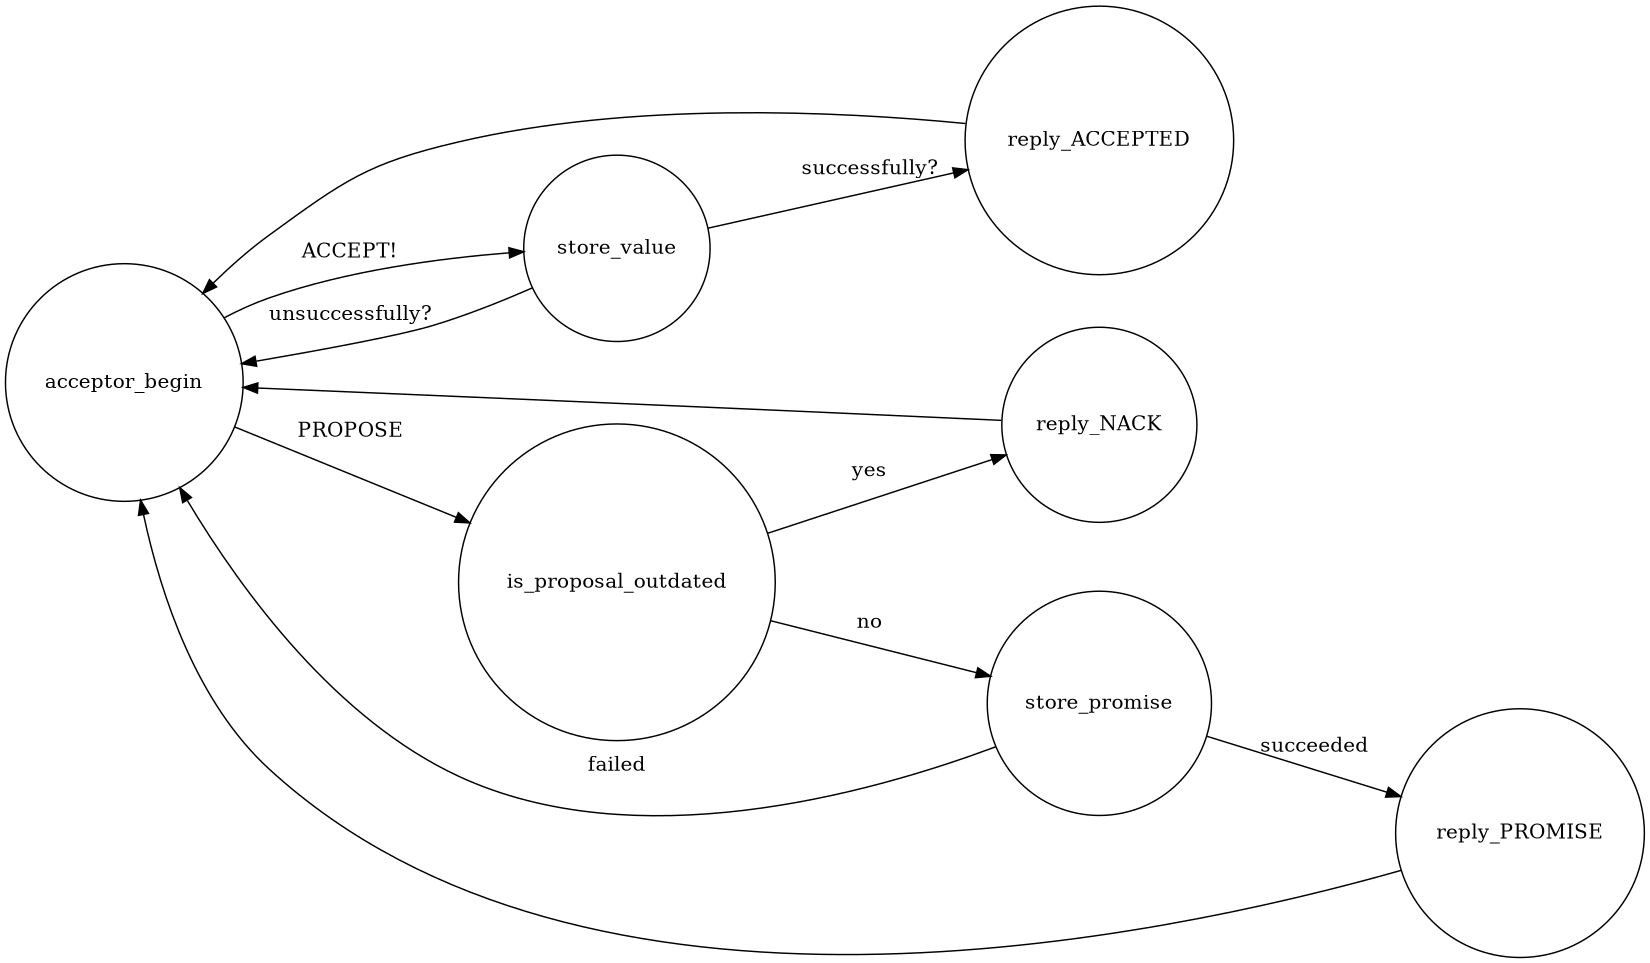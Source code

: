 digraph acceptor {
  rankdir=LR;
  size="11,9"
  node [shape = circle];

  acceptor_begin -> store_value [ label = "ACCEPT!" ];
  store_value -> reply_ACCEPTED [ label = "successfully?" ];
  reply_ACCEPTED -> acceptor_begin;
  store_value -> acceptor_begin [ label = "unsuccessfully?" ];

  acceptor_begin -> is_proposal_outdated [ label = "PROPOSE" ];
  is_proposal_outdated -> reply_NACK [ label = "yes" ];
  reply_NACK -> acceptor_begin;
  is_proposal_outdated -> store_promise [ label = "no" ];
  store_promise -> acceptor_begin [ label = "failed" ];
  store_promise -> reply_PROMISE [ label = "succeeded" ];
  reply_PROMISE -> acceptor_begin;
}
